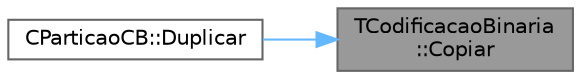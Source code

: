 digraph "TCodificacaoBinaria::Copiar"
{
 // LATEX_PDF_SIZE
  bgcolor="transparent";
  edge [fontname=Helvetica,fontsize=10,labelfontname=Helvetica,labelfontsize=10];
  node [fontname=Helvetica,fontsize=10,shape=box,height=0.2,width=0.4];
  rankdir="RL";
  Node1 [id="Node000001",label="TCodificacaoBinaria\l::Copiar",height=0.2,width=0.4,color="gray40", fillcolor="grey60", style="filled", fontcolor="black",tooltip="Fica com uma cópia do objecto."];
  Node1 -> Node2 [id="edge1_Node000001_Node000002",dir="back",color="steelblue1",style="solid",tooltip=" "];
  Node2 [id="Node000002",label="CParticaoCB::Duplicar",height=0.2,width=0.4,color="grey40", fillcolor="white", style="filled",URL="$classCParticaoCB.html#af24fe3e275e519a96fcb657c204b5cc5",tooltip="Cria um objecto que é uma cópia deste."];
}
